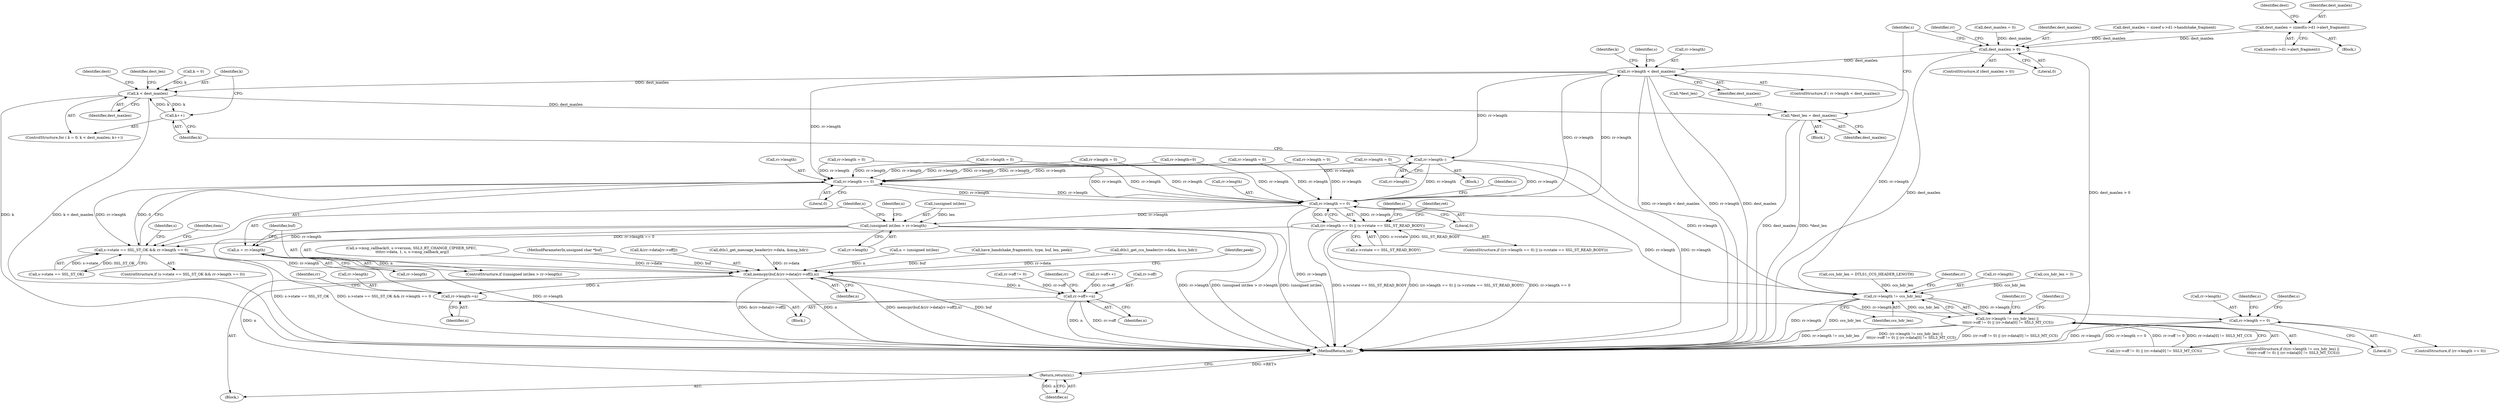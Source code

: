 digraph "0_openssl_103b171d8fc282ef435f8de9afbf7782e312961f_3@pointer" {
"1000668" [label="(Call,dest_maxlen = sizeof(s->d1->alert_fragment))"];
"1000767" [label="(Call,dest_maxlen > 0)"];
"1000772" [label="(Call,rr->length < dest_maxlen)"];
"1000299" [label="(Call,rr->length == 0)"];
"1000293" [label="(Call,s->state == SSL_ST_OK && rr->length == 0)"];
"1000361" [label="(Call,rr->length == 0)"];
"1000360" [label="(Call,(rr->length == 0) || (s->rstate == SSL_ST_READ_BODY))"];
"1000497" [label="(Call,(unsigned int)len > rr->length)"];
"1000504" [label="(Call,n = rr->length)"];
"1000515" [label="(Call,memcpy(buf,&(rr->data[rr->off]),n))"];
"1000530" [label="(Call,rr->length-=n)"];
"1000541" [label="(Call,rr->length == 0)"];
"1000535" [label="(Call,rr->off+=n)"];
"1000614" [label="(Return,return(n);)"];
"1001323" [label="(Call,rr->length != ccs_hdr_len)"];
"1001322" [label="(Call,(rr->length != ccs_hdr_len) || \n\t\t\t(rr->off != 0) || (rr->data[0] != SSL3_MT_CCS))"];
"1000793" [label="(Call,k < dest_maxlen)"];
"1000796" [label="(Call,k++)"];
"1000815" [label="(Call,*dest_len = dest_maxlen)"];
"1000811" [label="(Call,rr->length--)"];
"1000530" [label="(Call,rr->length-=n)"];
"1000773" [label="(Call,rr->length)"];
"1001349" [label="(Call,rr->length=0)"];
"1001303" [label="(Call,ccs_hdr_len = DTLS1_CCS_HEADER_LENGTH)"];
"1001594" [label="(Call,rr->length = 0)"];
"1000670" [label="(Call,sizeof(s->d1->alert_fragment))"];
"1000293" [label="(Call,s->state == SSL_ST_OK && rr->length == 0)"];
"1001331" [label="(Identifier,rr)"];
"1000216" [label="(Call,have_handshake_fragment(s, type, buf, len, peek))"];
"1000615" [label="(Identifier,n)"];
"1000797" [label="(Identifier,k)"];
"1000497" [label="(Call,(unsigned int)len > rr->length)"];
"1000776" [label="(Identifier,dest_maxlen)"];
"1000677" [label="(Identifier,dest)"];
"1000361" [label="(Call,rr->length == 0)"];
"1000667" [label="(Block,)"];
"1000501" [label="(Call,rr->length)"];
"1000766" [label="(ControlStructure,if (dest_maxlen > 0))"];
"1000614" [label="(Return,return(n);)"];
"1000791" [label="(Identifier,k)"];
"1000529" [label="(Block,)"];
"1000534" [label="(Identifier,n)"];
"1000796" [label="(Call,k++)"];
"1000793" [label="(Call,k < dest_maxlen)"];
"1001324" [label="(Call,rr->length)"];
"1000801" [label="(Identifier,dest)"];
"1000790" [label="(Call,k = 0)"];
"1000294" [label="(Call,s->state == SSL_ST_OK)"];
"1000794" [label="(Identifier,k)"];
"1000545" [label="(Literal,0)"];
"1000768" [label="(Identifier,dest_maxlen)"];
"1000368" [label="(Identifier,s)"];
"1000515" [label="(Call,memcpy(buf,&(rr->data[rr->off]),n))"];
"1000366" [label="(Call,s->rstate == SSL_ST_READ_BODY)"];
"1000398" [label="(Identifier,s)"];
"1001306" [label="(Call,dtls1_get_ccs_header(rr->data, &ccs_hdr))"];
"1001321" [label="(ControlStructure,if (\t(rr->length != ccs_hdr_len) || \n\t\t\t(rr->off != 0) || (rr->data[0] != SSL3_MT_CCS)))"];
"1000637" [label="(Call,dest_maxlen = sizeof s->d1->handshake_fragment)"];
"1000818" [label="(Identifier,dest_maxlen)"];
"1000807" [label="(Call,rr->off++)"];
"1000536" [label="(Call,rr->off)"];
"1000528" [label="(Identifier,peek)"];
"1000299" [label="(Call,rr->length == 0)"];
"1000549" [label="(Identifier,s)"];
"1000823" [label="(Identifier,s)"];
"1001328" [label="(Call,(rr->off != 0) || (rr->data[0] != SSL3_MT_CCS))"];
"1000812" [label="(Call,rr->length)"];
"1000770" [label="(Block,)"];
"1001329" [label="(Call,rr->off != 0)"];
"1001358" [label="(Call,s->msg_callback(0, s->version, SSL3_RT_CHANGE_CIPHER_SPEC, \n\t\t\t\trr->data, 1, s, s->msg_callback_arg))"];
"1000774" [label="(Identifier,rr)"];
"1001323" [label="(Call,rr->length != ccs_hdr_len)"];
"1001318" [label="(Call,ccs_hdr_len = 3)"];
"1000669" [label="(Identifier,dest_maxlen)"];
"1000795" [label="(Identifier,dest_maxlen)"];
"1000468" [label="(Block,)"];
"1000816" [label="(Call,*dest_len)"];
"1000300" [label="(Call,rr->length)"];
"1000307" [label="(Identifier,item)"];
"1000537" [label="(Identifier,rr)"];
"1001343" [label="(Identifier,i)"];
"1000815" [label="(Call,*dest_len = dest_maxlen)"];
"1000159" [label="(MethodParameterIn,unsigned char *buf)"];
"1000504" [label="(Call,n = rr->length)"];
"1000540" [label="(ControlStructure,if (rr->length == 0))"];
"1000303" [label="(Literal,0)"];
"1000292" [label="(ControlStructure,if (s->state == SSL_ST_OK && rr->length == 0))"];
"1000525" [label="(Identifier,n)"];
"1001697" [label="(MethodReturn,int)"];
"1000539" [label="(Identifier,n)"];
"1000517" [label="(Call,&(rr->data[rr->off]))"];
"1000772" [label="(Call,rr->length < dest_maxlen)"];
"1000373" [label="(Identifier,ret)"];
"1000506" [label="(Call,rr->length)"];
"1000817" [label="(Identifier,dest_len)"];
"1001437" [label="(Call,dtls1_get_message_header(rr->data, &msg_hdr))"];
"1001327" [label="(Identifier,ccs_hdr_len)"];
"1000535" [label="(Call,rr->off+=n)"];
"1000561" [label="(Identifier,s)"];
"1000360" [label="(Call,(rr->length == 0) || (s->rstate == SSL_ST_READ_BODY))"];
"1000505" [label="(Identifier,n)"];
"1000362" [label="(Call,rr->length)"];
"1000543" [label="(Identifier,rr)"];
"1001351" [label="(Identifier,rr)"];
"1000498" [label="(Call,(unsigned int)len)"];
"1000359" [label="(ControlStructure,if ((rr->length == 0) || (s->rstate == SSL_ST_READ_BODY)))"];
"1000668" [label="(Call,dest_maxlen = sizeof(s->d1->alert_fragment))"];
"1000510" [label="(Call,n = (unsigned int)len)"];
"1000789" [label="(ControlStructure,for ( k = 0; k < dest_maxlen; k++))"];
"1000516" [label="(Identifier,buf)"];
"1001477" [label="(Call,rr->length = 0)"];
"1000531" [label="(Call,rr->length)"];
"1001322" [label="(Call,(rr->length != ccs_hdr_len) || \n\t\t\t(rr->off != 0) || (rr->data[0] != SSL3_MT_CCS))"];
"1000767" [label="(Call,dest_maxlen > 0)"];
"1000619" [label="(Call,dest_maxlen = 0)"];
"1000811" [label="(Call,rr->length--)"];
"1000437" [label="(Call,rr->length = 0)"];
"1000356" [label="(Identifier,s)"];
"1000769" [label="(Literal,0)"];
"1000511" [label="(Identifier,n)"];
"1000780" [label="(Identifier,s)"];
"1000798" [label="(Block,)"];
"1000541" [label="(Call,rr->length == 0)"];
"1000496" [label="(ControlStructure,if ((unsigned int)len > rr->length))"];
"1000771" [label="(ControlStructure,if ( rr->length < dest_maxlen))"];
"1000542" [label="(Call,rr->length)"];
"1000407" [label="(Call,rr->length = 0)"];
"1000783" [label="(Call,rr->length = 0)"];
"1001454" [label="(Call,rr->length = 0)"];
"1000365" [label="(Literal,0)"];
"1000668" -> "1000667"  [label="AST: "];
"1000668" -> "1000670"  [label="CFG: "];
"1000669" -> "1000668"  [label="AST: "];
"1000670" -> "1000668"  [label="AST: "];
"1000677" -> "1000668"  [label="CFG: "];
"1000668" -> "1000767"  [label="DDG: dest_maxlen"];
"1000767" -> "1000766"  [label="AST: "];
"1000767" -> "1000769"  [label="CFG: "];
"1000768" -> "1000767"  [label="AST: "];
"1000769" -> "1000767"  [label="AST: "];
"1000774" -> "1000767"  [label="CFG: "];
"1000823" -> "1000767"  [label="CFG: "];
"1000767" -> "1001697"  [label="DDG: dest_maxlen > 0"];
"1000767" -> "1001697"  [label="DDG: dest_maxlen"];
"1000637" -> "1000767"  [label="DDG: dest_maxlen"];
"1000619" -> "1000767"  [label="DDG: dest_maxlen"];
"1000767" -> "1000772"  [label="DDG: dest_maxlen"];
"1000772" -> "1000771"  [label="AST: "];
"1000772" -> "1000776"  [label="CFG: "];
"1000773" -> "1000772"  [label="AST: "];
"1000776" -> "1000772"  [label="AST: "];
"1000780" -> "1000772"  [label="CFG: "];
"1000791" -> "1000772"  [label="CFG: "];
"1000772" -> "1001697"  [label="DDG: rr->length"];
"1000772" -> "1001697"  [label="DDG: dest_maxlen"];
"1000772" -> "1001697"  [label="DDG: rr->length < dest_maxlen"];
"1000772" -> "1000299"  [label="DDG: rr->length"];
"1000772" -> "1000361"  [label="DDG: rr->length"];
"1000361" -> "1000772"  [label="DDG: rr->length"];
"1000772" -> "1000793"  [label="DDG: dest_maxlen"];
"1000772" -> "1000811"  [label="DDG: rr->length"];
"1000772" -> "1001323"  [label="DDG: rr->length"];
"1000299" -> "1000293"  [label="AST: "];
"1000299" -> "1000303"  [label="CFG: "];
"1000300" -> "1000299"  [label="AST: "];
"1000303" -> "1000299"  [label="AST: "];
"1000293" -> "1000299"  [label="CFG: "];
"1000299" -> "1000293"  [label="DDG: rr->length"];
"1000299" -> "1000293"  [label="DDG: 0"];
"1001349" -> "1000299"  [label="DDG: rr->length"];
"1000783" -> "1000299"  [label="DDG: rr->length"];
"1001454" -> "1000299"  [label="DDG: rr->length"];
"1001594" -> "1000299"  [label="DDG: rr->length"];
"1000811" -> "1000299"  [label="DDG: rr->length"];
"1000407" -> "1000299"  [label="DDG: rr->length"];
"1000437" -> "1000299"  [label="DDG: rr->length"];
"1000361" -> "1000299"  [label="DDG: rr->length"];
"1001477" -> "1000299"  [label="DDG: rr->length"];
"1000299" -> "1000361"  [label="DDG: rr->length"];
"1000293" -> "1000292"  [label="AST: "];
"1000293" -> "1000294"  [label="CFG: "];
"1000294" -> "1000293"  [label="AST: "];
"1000307" -> "1000293"  [label="CFG: "];
"1000356" -> "1000293"  [label="CFG: "];
"1000293" -> "1001697"  [label="DDG: s->state == SSL_ST_OK"];
"1000293" -> "1001697"  [label="DDG: s->state == SSL_ST_OK && rr->length == 0"];
"1000294" -> "1000293"  [label="DDG: s->state"];
"1000294" -> "1000293"  [label="DDG: SSL_ST_OK"];
"1000360" -> "1000293"  [label="DDG: rr->length == 0"];
"1000361" -> "1000360"  [label="AST: "];
"1000361" -> "1000365"  [label="CFG: "];
"1000362" -> "1000361"  [label="AST: "];
"1000365" -> "1000361"  [label="AST: "];
"1000368" -> "1000361"  [label="CFG: "];
"1000360" -> "1000361"  [label="CFG: "];
"1000361" -> "1001697"  [label="DDG: rr->length"];
"1000361" -> "1000360"  [label="DDG: rr->length"];
"1000361" -> "1000360"  [label="DDG: 0"];
"1001349" -> "1000361"  [label="DDG: rr->length"];
"1000783" -> "1000361"  [label="DDG: rr->length"];
"1001454" -> "1000361"  [label="DDG: rr->length"];
"1001594" -> "1000361"  [label="DDG: rr->length"];
"1000811" -> "1000361"  [label="DDG: rr->length"];
"1000407" -> "1000361"  [label="DDG: rr->length"];
"1000437" -> "1000361"  [label="DDG: rr->length"];
"1001477" -> "1000361"  [label="DDG: rr->length"];
"1000361" -> "1000497"  [label="DDG: rr->length"];
"1000361" -> "1001323"  [label="DDG: rr->length"];
"1000360" -> "1000359"  [label="AST: "];
"1000360" -> "1000366"  [label="CFG: "];
"1000366" -> "1000360"  [label="AST: "];
"1000373" -> "1000360"  [label="CFG: "];
"1000398" -> "1000360"  [label="CFG: "];
"1000360" -> "1001697"  [label="DDG: rr->length == 0"];
"1000360" -> "1001697"  [label="DDG: s->rstate == SSL_ST_READ_BODY"];
"1000360" -> "1001697"  [label="DDG: (rr->length == 0) || (s->rstate == SSL_ST_READ_BODY)"];
"1000366" -> "1000360"  [label="DDG: s->rstate"];
"1000366" -> "1000360"  [label="DDG: SSL_ST_READ_BODY"];
"1000497" -> "1000496"  [label="AST: "];
"1000497" -> "1000501"  [label="CFG: "];
"1000498" -> "1000497"  [label="AST: "];
"1000501" -> "1000497"  [label="AST: "];
"1000505" -> "1000497"  [label="CFG: "];
"1000511" -> "1000497"  [label="CFG: "];
"1000497" -> "1001697"  [label="DDG: (unsigned int)len"];
"1000497" -> "1001697"  [label="DDG: (unsigned int)len > rr->length"];
"1000497" -> "1001697"  [label="DDG: rr->length"];
"1000498" -> "1000497"  [label="DDG: len"];
"1000497" -> "1000504"  [label="DDG: rr->length"];
"1000497" -> "1000530"  [label="DDG: rr->length"];
"1000504" -> "1000496"  [label="AST: "];
"1000504" -> "1000506"  [label="CFG: "];
"1000505" -> "1000504"  [label="AST: "];
"1000506" -> "1000504"  [label="AST: "];
"1000516" -> "1000504"  [label="CFG: "];
"1000504" -> "1001697"  [label="DDG: rr->length"];
"1000504" -> "1000515"  [label="DDG: n"];
"1000515" -> "1000468"  [label="AST: "];
"1000515" -> "1000525"  [label="CFG: "];
"1000516" -> "1000515"  [label="AST: "];
"1000517" -> "1000515"  [label="AST: "];
"1000525" -> "1000515"  [label="AST: "];
"1000528" -> "1000515"  [label="CFG: "];
"1000515" -> "1001697"  [label="DDG: n"];
"1000515" -> "1001697"  [label="DDG: memcpy(buf,&(rr->data[rr->off]),n)"];
"1000515" -> "1001697"  [label="DDG: buf"];
"1000515" -> "1001697"  [label="DDG: &(rr->data[rr->off])"];
"1000216" -> "1000515"  [label="DDG: buf"];
"1000159" -> "1000515"  [label="DDG: buf"];
"1001306" -> "1000515"  [label="DDG: rr->data"];
"1001358" -> "1000515"  [label="DDG: rr->data"];
"1001437" -> "1000515"  [label="DDG: rr->data"];
"1000510" -> "1000515"  [label="DDG: n"];
"1000515" -> "1000530"  [label="DDG: n"];
"1000515" -> "1000535"  [label="DDG: n"];
"1000515" -> "1000614"  [label="DDG: n"];
"1000530" -> "1000529"  [label="AST: "];
"1000530" -> "1000534"  [label="CFG: "];
"1000531" -> "1000530"  [label="AST: "];
"1000534" -> "1000530"  [label="AST: "];
"1000537" -> "1000530"  [label="CFG: "];
"1000530" -> "1000541"  [label="DDG: rr->length"];
"1000541" -> "1000540"  [label="AST: "];
"1000541" -> "1000545"  [label="CFG: "];
"1000542" -> "1000541"  [label="AST: "];
"1000545" -> "1000541"  [label="AST: "];
"1000549" -> "1000541"  [label="CFG: "];
"1000561" -> "1000541"  [label="CFG: "];
"1000541" -> "1001697"  [label="DDG: rr->length"];
"1000541" -> "1001697"  [label="DDG: rr->length == 0"];
"1000535" -> "1000529"  [label="AST: "];
"1000535" -> "1000539"  [label="CFG: "];
"1000536" -> "1000535"  [label="AST: "];
"1000539" -> "1000535"  [label="AST: "];
"1000543" -> "1000535"  [label="CFG: "];
"1000535" -> "1001697"  [label="DDG: rr->off"];
"1000535" -> "1001697"  [label="DDG: n"];
"1000807" -> "1000535"  [label="DDG: rr->off"];
"1001329" -> "1000535"  [label="DDG: rr->off"];
"1000614" -> "1000468"  [label="AST: "];
"1000614" -> "1000615"  [label="CFG: "];
"1000615" -> "1000614"  [label="AST: "];
"1001697" -> "1000614"  [label="CFG: "];
"1000614" -> "1001697"  [label="DDG: <RET>"];
"1000615" -> "1000614"  [label="DDG: n"];
"1001323" -> "1001322"  [label="AST: "];
"1001323" -> "1001327"  [label="CFG: "];
"1001324" -> "1001323"  [label="AST: "];
"1001327" -> "1001323"  [label="AST: "];
"1001331" -> "1001323"  [label="CFG: "];
"1001322" -> "1001323"  [label="CFG: "];
"1001323" -> "1001697"  [label="DDG: rr->length"];
"1001323" -> "1001697"  [label="DDG: ccs_hdr_len"];
"1001323" -> "1001322"  [label="DDG: rr->length"];
"1001323" -> "1001322"  [label="DDG: ccs_hdr_len"];
"1000811" -> "1001323"  [label="DDG: rr->length"];
"1001318" -> "1001323"  [label="DDG: ccs_hdr_len"];
"1001303" -> "1001323"  [label="DDG: ccs_hdr_len"];
"1001322" -> "1001321"  [label="AST: "];
"1001322" -> "1001328"  [label="CFG: "];
"1001328" -> "1001322"  [label="AST: "];
"1001343" -> "1001322"  [label="CFG: "];
"1001351" -> "1001322"  [label="CFG: "];
"1001322" -> "1001697"  [label="DDG: (rr->length != ccs_hdr_len) || \n\t\t\t(rr->off != 0) || (rr->data[0] != SSL3_MT_CCS)"];
"1001322" -> "1001697"  [label="DDG: (rr->off != 0) || (rr->data[0] != SSL3_MT_CCS)"];
"1001322" -> "1001697"  [label="DDG: rr->length != ccs_hdr_len"];
"1001328" -> "1001322"  [label="DDG: rr->off != 0"];
"1001328" -> "1001322"  [label="DDG: rr->data[0] != SSL3_MT_CCS"];
"1000793" -> "1000789"  [label="AST: "];
"1000793" -> "1000795"  [label="CFG: "];
"1000794" -> "1000793"  [label="AST: "];
"1000795" -> "1000793"  [label="AST: "];
"1000801" -> "1000793"  [label="CFG: "];
"1000817" -> "1000793"  [label="CFG: "];
"1000793" -> "1001697"  [label="DDG: k < dest_maxlen"];
"1000793" -> "1001697"  [label="DDG: k"];
"1000790" -> "1000793"  [label="DDG: k"];
"1000796" -> "1000793"  [label="DDG: k"];
"1000793" -> "1000796"  [label="DDG: k"];
"1000793" -> "1000815"  [label="DDG: dest_maxlen"];
"1000796" -> "1000789"  [label="AST: "];
"1000796" -> "1000797"  [label="CFG: "];
"1000797" -> "1000796"  [label="AST: "];
"1000794" -> "1000796"  [label="CFG: "];
"1000815" -> "1000770"  [label="AST: "];
"1000815" -> "1000818"  [label="CFG: "];
"1000816" -> "1000815"  [label="AST: "];
"1000818" -> "1000815"  [label="AST: "];
"1000823" -> "1000815"  [label="CFG: "];
"1000815" -> "1001697"  [label="DDG: *dest_len"];
"1000815" -> "1001697"  [label="DDG: dest_maxlen"];
"1000811" -> "1000798"  [label="AST: "];
"1000811" -> "1000812"  [label="CFG: "];
"1000812" -> "1000811"  [label="AST: "];
"1000797" -> "1000811"  [label="CFG: "];
"1000811" -> "1001697"  [label="DDG: rr->length"];
}
